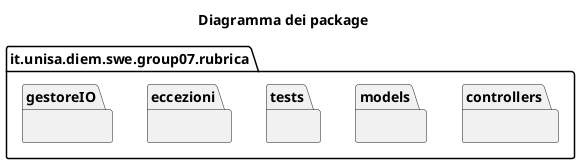 @startuml
    title "Diagramma dei package"
    set separator none
    package it.unisa.diem.swe.group07.rubrica {
        package controllers{}
        package models {}
        package tests {}
        package eccezioni {}
        package gestoreIO {}
@enduml
